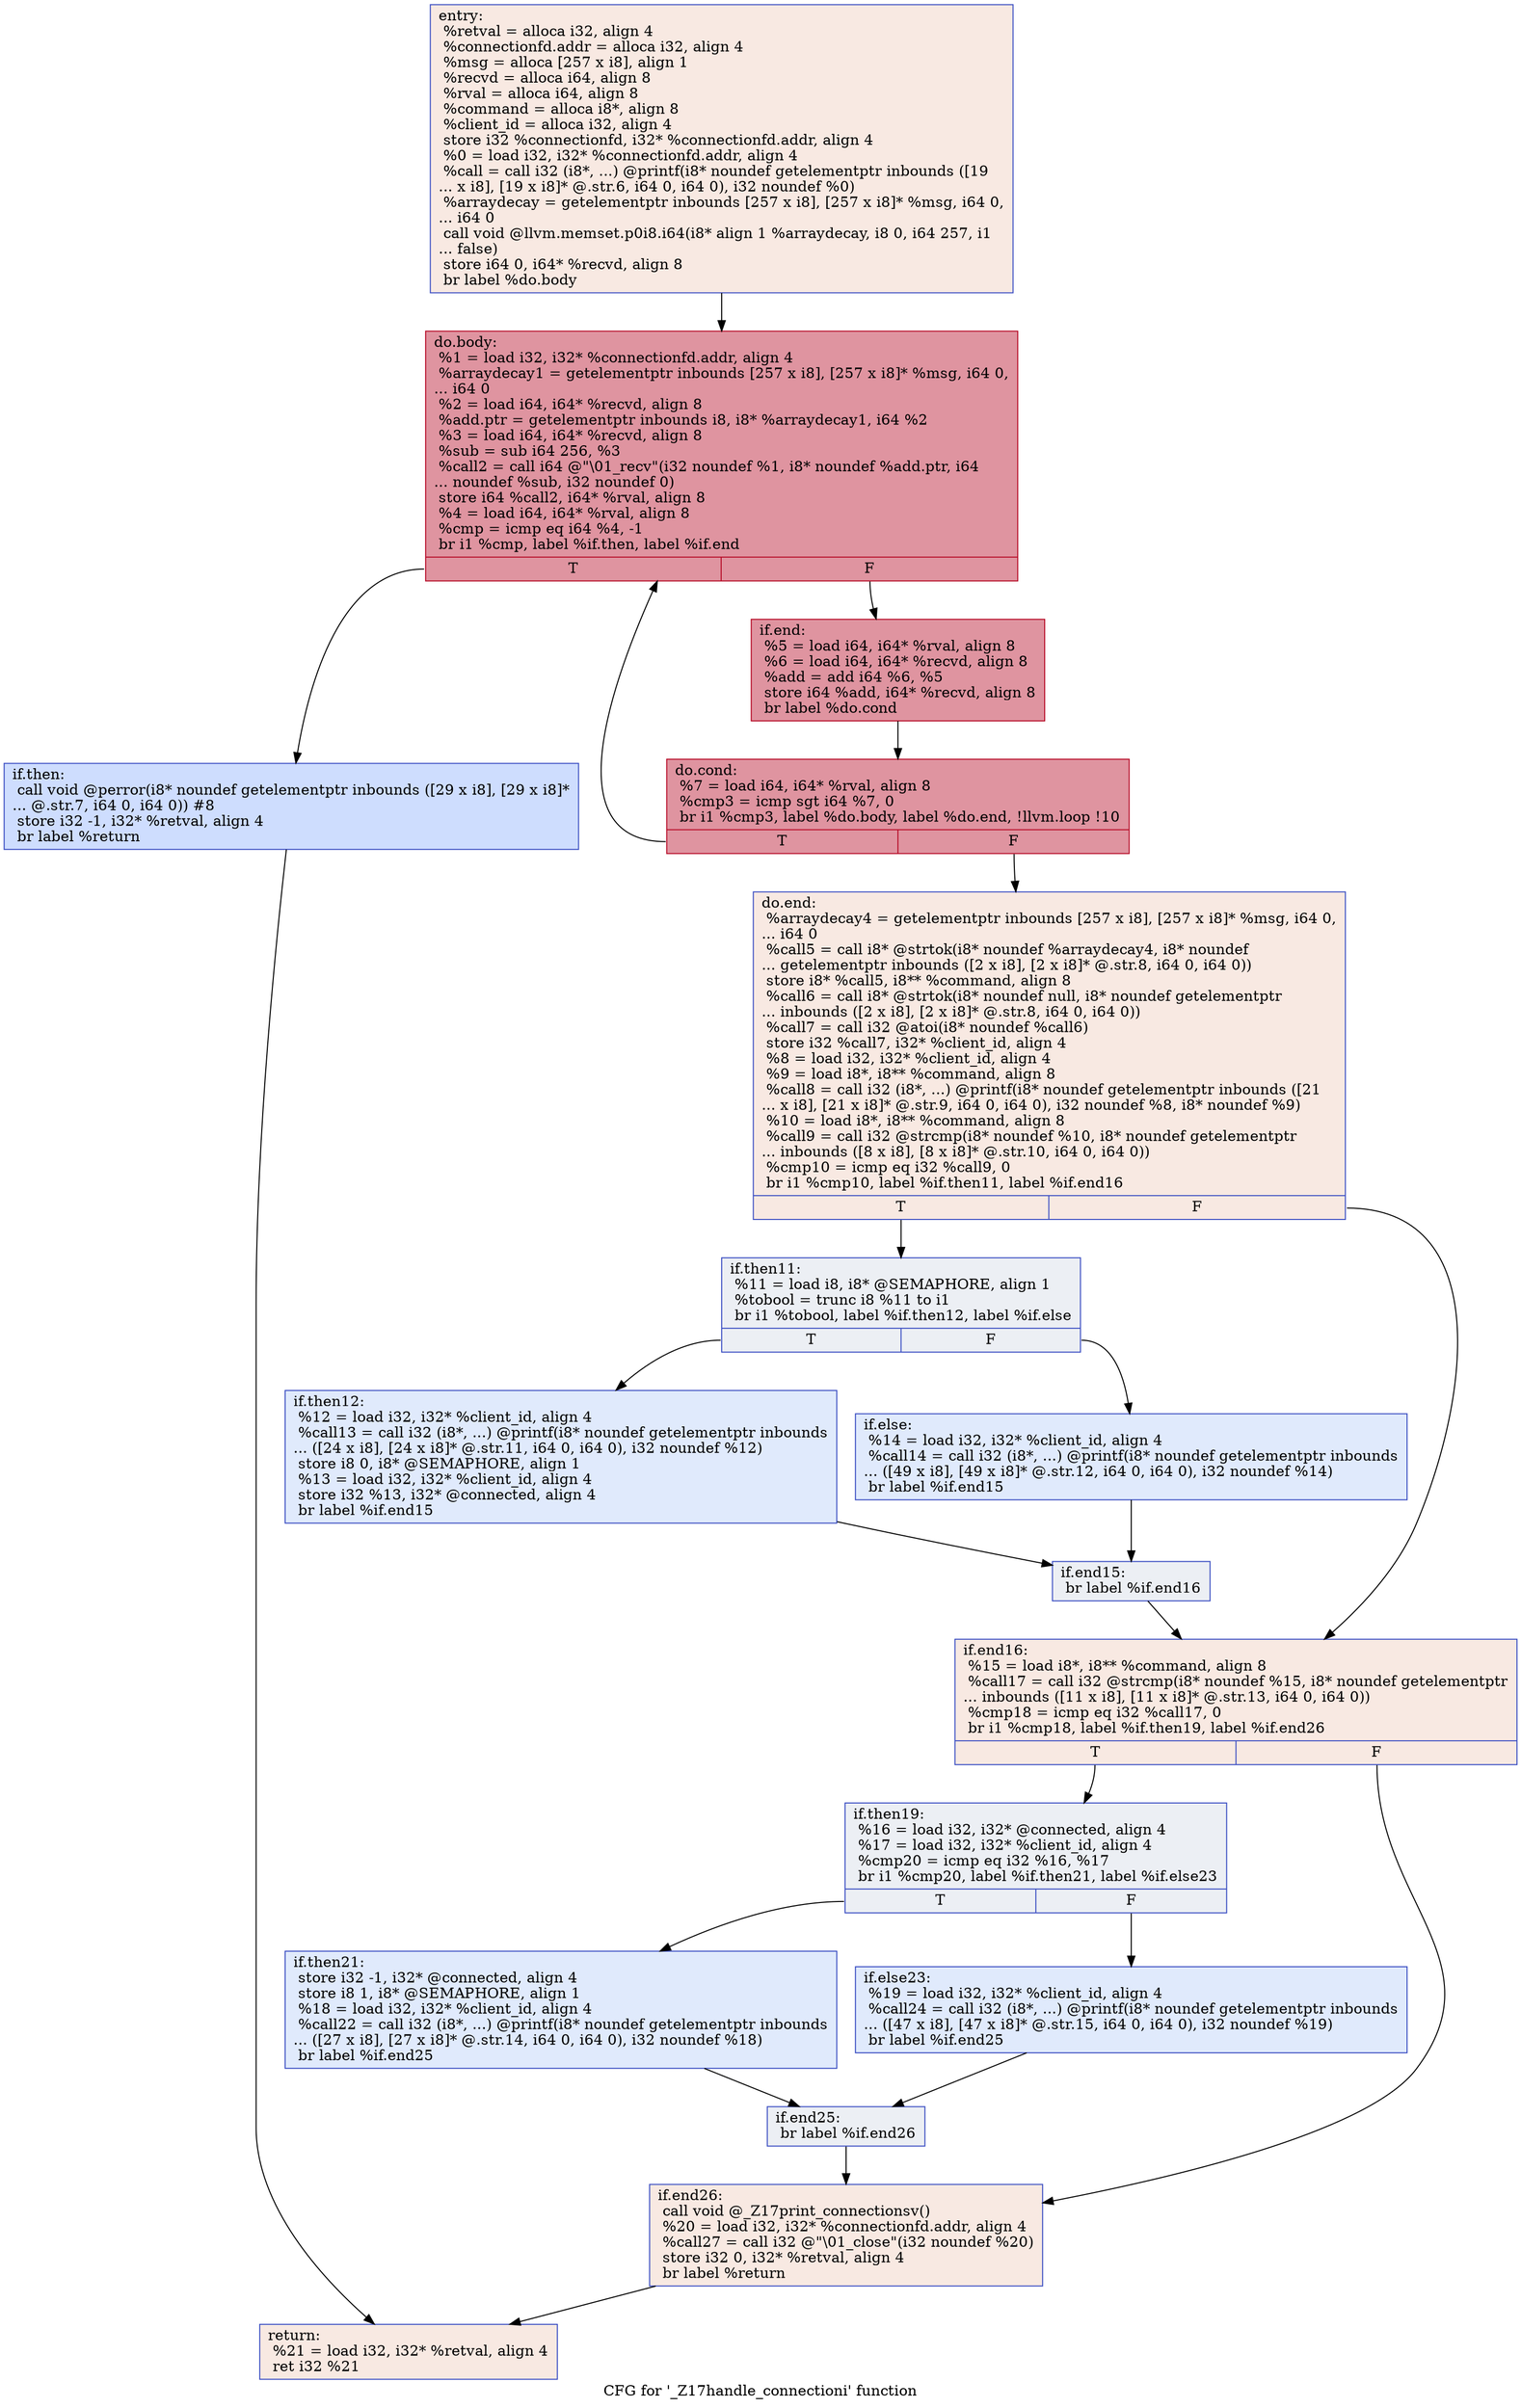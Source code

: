 digraph "CFG for '_Z17handle_connectioni' function" {
	label="CFG for '_Z17handle_connectioni' function";

	Node0x6000031f4100 [shape=record,color="#3d50c3ff", style=filled, fillcolor="#efcebd70",label="{entry:\l  %retval = alloca i32, align 4\l  %connectionfd.addr = alloca i32, align 4\l  %msg = alloca [257 x i8], align 1\l  %recvd = alloca i64, align 8\l  %rval = alloca i64, align 8\l  %command = alloca i8*, align 8\l  %client_id = alloca i32, align 4\l  store i32 %connectionfd, i32* %connectionfd.addr, align 4\l  %0 = load i32, i32* %connectionfd.addr, align 4\l  %call = call i32 (i8*, ...) @printf(i8* noundef getelementptr inbounds ([19\l... x i8], [19 x i8]* @.str.6, i64 0, i64 0), i32 noundef %0)\l  %arraydecay = getelementptr inbounds [257 x i8], [257 x i8]* %msg, i64 0,\l... i64 0\l  call void @llvm.memset.p0i8.i64(i8* align 1 %arraydecay, i8 0, i64 257, i1\l... false)\l  store i64 0, i64* %recvd, align 8\l  br label %do.body\l}"];
	Node0x6000031f4100 -> Node0x6000031f41c0;
	Node0x6000031f41c0 [shape=record,color="#b70d28ff", style=filled, fillcolor="#b70d2870",label="{do.body:                                          \l  %1 = load i32, i32* %connectionfd.addr, align 4\l  %arraydecay1 = getelementptr inbounds [257 x i8], [257 x i8]* %msg, i64 0,\l... i64 0\l  %2 = load i64, i64* %recvd, align 8\l  %add.ptr = getelementptr inbounds i8, i8* %arraydecay1, i64 %2\l  %3 = load i64, i64* %recvd, align 8\l  %sub = sub i64 256, %3\l  %call2 = call i64 @\"\\01_recv\"(i32 noundef %1, i8* noundef %add.ptr, i64\l... noundef %sub, i32 noundef 0)\l  store i64 %call2, i64* %rval, align 8\l  %4 = load i64, i64* %rval, align 8\l  %cmp = icmp eq i64 %4, -1\l  br i1 %cmp, label %if.then, label %if.end\l|{<s0>T|<s1>F}}"];
	Node0x6000031f41c0:s0 -> Node0x6000031f4280;
	Node0x6000031f41c0:s1 -> Node0x6000031f42c0;
	Node0x6000031f4280 [shape=record,color="#3d50c3ff", style=filled, fillcolor="#8fb1fe70",label="{if.then:                                          \l  call void @perror(i8* noundef getelementptr inbounds ([29 x i8], [29 x i8]*\l... @.str.7, i64 0, i64 0)) #8\l  store i32 -1, i32* %retval, align 4\l  br label %return\l}"];
	Node0x6000031f4280 -> Node0x6000031f4340;
	Node0x6000031f42c0 [shape=record,color="#b70d28ff", style=filled, fillcolor="#b70d2870",label="{if.end:                                           \l  %5 = load i64, i64* %rval, align 8\l  %6 = load i64, i64* %recvd, align 8\l  %add = add i64 %6, %5\l  store i64 %add, i64* %recvd, align 8\l  br label %do.cond\l}"];
	Node0x6000031f42c0 -> Node0x6000031f4380;
	Node0x6000031f4380 [shape=record,color="#b70d28ff", style=filled, fillcolor="#b70d2870",label="{do.cond:                                          \l  %7 = load i64, i64* %rval, align 8\l  %cmp3 = icmp sgt i64 %7, 0\l  br i1 %cmp3, label %do.body, label %do.end, !llvm.loop !10\l|{<s0>T|<s1>F}}"];
	Node0x6000031f4380:s0 -> Node0x6000031f41c0;
	Node0x6000031f4380:s1 -> Node0x6000031f43c0;
	Node0x6000031f43c0 [shape=record,color="#3d50c3ff", style=filled, fillcolor="#efcebd70",label="{do.end:                                           \l  %arraydecay4 = getelementptr inbounds [257 x i8], [257 x i8]* %msg, i64 0,\l... i64 0\l  %call5 = call i8* @strtok(i8* noundef %arraydecay4, i8* noundef\l... getelementptr inbounds ([2 x i8], [2 x i8]* @.str.8, i64 0, i64 0))\l  store i8* %call5, i8** %command, align 8\l  %call6 = call i8* @strtok(i8* noundef null, i8* noundef getelementptr\l... inbounds ([2 x i8], [2 x i8]* @.str.8, i64 0, i64 0))\l  %call7 = call i32 @atoi(i8* noundef %call6)\l  store i32 %call7, i32* %client_id, align 4\l  %8 = load i32, i32* %client_id, align 4\l  %9 = load i8*, i8** %command, align 8\l  %call8 = call i32 (i8*, ...) @printf(i8* noundef getelementptr inbounds ([21\l... x i8], [21 x i8]* @.str.9, i64 0, i64 0), i32 noundef %8, i8* noundef %9)\l  %10 = load i8*, i8** %command, align 8\l  %call9 = call i32 @strcmp(i8* noundef %10, i8* noundef getelementptr\l... inbounds ([8 x i8], [8 x i8]* @.str.10, i64 0, i64 0))\l  %cmp10 = icmp eq i32 %call9, 0\l  br i1 %cmp10, label %if.then11, label %if.end16\l|{<s0>T|<s1>F}}"];
	Node0x6000031f43c0:s0 -> Node0x6000031f4540;
	Node0x6000031f43c0:s1 -> Node0x6000031f4580;
	Node0x6000031f4540 [shape=record,color="#3d50c3ff", style=filled, fillcolor="#d4dbe670",label="{if.then11:                                        \l  %11 = load i8, i8* @SEMAPHORE, align 1\l  %tobool = trunc i8 %11 to i1\l  br i1 %tobool, label %if.then12, label %if.else\l|{<s0>T|<s1>F}}"];
	Node0x6000031f4540:s0 -> Node0x6000031f45c0;
	Node0x6000031f4540:s1 -> Node0x6000031f4600;
	Node0x6000031f45c0 [shape=record,color="#3d50c3ff", style=filled, fillcolor="#b9d0f970",label="{if.then12:                                        \l  %12 = load i32, i32* %client_id, align 4\l  %call13 = call i32 (i8*, ...) @printf(i8* noundef getelementptr inbounds\l... ([24 x i8], [24 x i8]* @.str.11, i64 0, i64 0), i32 noundef %12)\l  store i8 0, i8* @SEMAPHORE, align 1\l  %13 = load i32, i32* %client_id, align 4\l  store i32 %13, i32* @connected, align 4\l  br label %if.end15\l}"];
	Node0x6000031f45c0 -> Node0x6000031f4680;
	Node0x6000031f4600 [shape=record,color="#3d50c3ff", style=filled, fillcolor="#b9d0f970",label="{if.else:                                          \l  %14 = load i32, i32* %client_id, align 4\l  %call14 = call i32 (i8*, ...) @printf(i8* noundef getelementptr inbounds\l... ([49 x i8], [49 x i8]* @.str.12, i64 0, i64 0), i32 noundef %14)\l  br label %if.end15\l}"];
	Node0x6000031f4600 -> Node0x6000031f4680;
	Node0x6000031f4680 [shape=record,color="#3d50c3ff", style=filled, fillcolor="#d4dbe670",label="{if.end15:                                         \l  br label %if.end16\l}"];
	Node0x6000031f4680 -> Node0x6000031f4580;
	Node0x6000031f4580 [shape=record,color="#3d50c3ff", style=filled, fillcolor="#efcebd70",label="{if.end16:                                         \l  %15 = load i8*, i8** %command, align 8\l  %call17 = call i32 @strcmp(i8* noundef %15, i8* noundef getelementptr\l... inbounds ([11 x i8], [11 x i8]* @.str.13, i64 0, i64 0))\l  %cmp18 = icmp eq i32 %call17, 0\l  br i1 %cmp18, label %if.then19, label %if.end26\l|{<s0>T|<s1>F}}"];
	Node0x6000031f4580:s0 -> Node0x6000031f4740;
	Node0x6000031f4580:s1 -> Node0x6000031f4780;
	Node0x6000031f4740 [shape=record,color="#3d50c3ff", style=filled, fillcolor="#d4dbe670",label="{if.then19:                                        \l  %16 = load i32, i32* @connected, align 4\l  %17 = load i32, i32* %client_id, align 4\l  %cmp20 = icmp eq i32 %16, %17\l  br i1 %cmp20, label %if.then21, label %if.else23\l|{<s0>T|<s1>F}}"];
	Node0x6000031f4740:s0 -> Node0x6000031f47c0;
	Node0x6000031f4740:s1 -> Node0x6000031f4800;
	Node0x6000031f47c0 [shape=record,color="#3d50c3ff", style=filled, fillcolor="#b9d0f970",label="{if.then21:                                        \l  store i32 -1, i32* @connected, align 4\l  store i8 1, i8* @SEMAPHORE, align 1\l  %18 = load i32, i32* %client_id, align 4\l  %call22 = call i32 (i8*, ...) @printf(i8* noundef getelementptr inbounds\l... ([27 x i8], [27 x i8]* @.str.14, i64 0, i64 0), i32 noundef %18)\l  br label %if.end25\l}"];
	Node0x6000031f47c0 -> Node0x6000031f4880;
	Node0x6000031f4800 [shape=record,color="#3d50c3ff", style=filled, fillcolor="#b9d0f970",label="{if.else23:                                        \l  %19 = load i32, i32* %client_id, align 4\l  %call24 = call i32 (i8*, ...) @printf(i8* noundef getelementptr inbounds\l... ([47 x i8], [47 x i8]* @.str.15, i64 0, i64 0), i32 noundef %19)\l  br label %if.end25\l}"];
	Node0x6000031f4800 -> Node0x6000031f4880;
	Node0x6000031f4880 [shape=record,color="#3d50c3ff", style=filled, fillcolor="#d4dbe670",label="{if.end25:                                         \l  br label %if.end26\l}"];
	Node0x6000031f4880 -> Node0x6000031f4780;
	Node0x6000031f4780 [shape=record,color="#3d50c3ff", style=filled, fillcolor="#efcebd70",label="{if.end26:                                         \l  call void @_Z17print_connectionsv()\l  %20 = load i32, i32* %connectionfd.addr, align 4\l  %call27 = call i32 @\"\\01_close\"(i32 noundef %20)\l  store i32 0, i32* %retval, align 4\l  br label %return\l}"];
	Node0x6000031f4780 -> Node0x6000031f4340;
	Node0x6000031f4340 [shape=record,color="#3d50c3ff", style=filled, fillcolor="#efcebd70",label="{return:                                           \l  %21 = load i32, i32* %retval, align 4\l  ret i32 %21\l}"];
}

